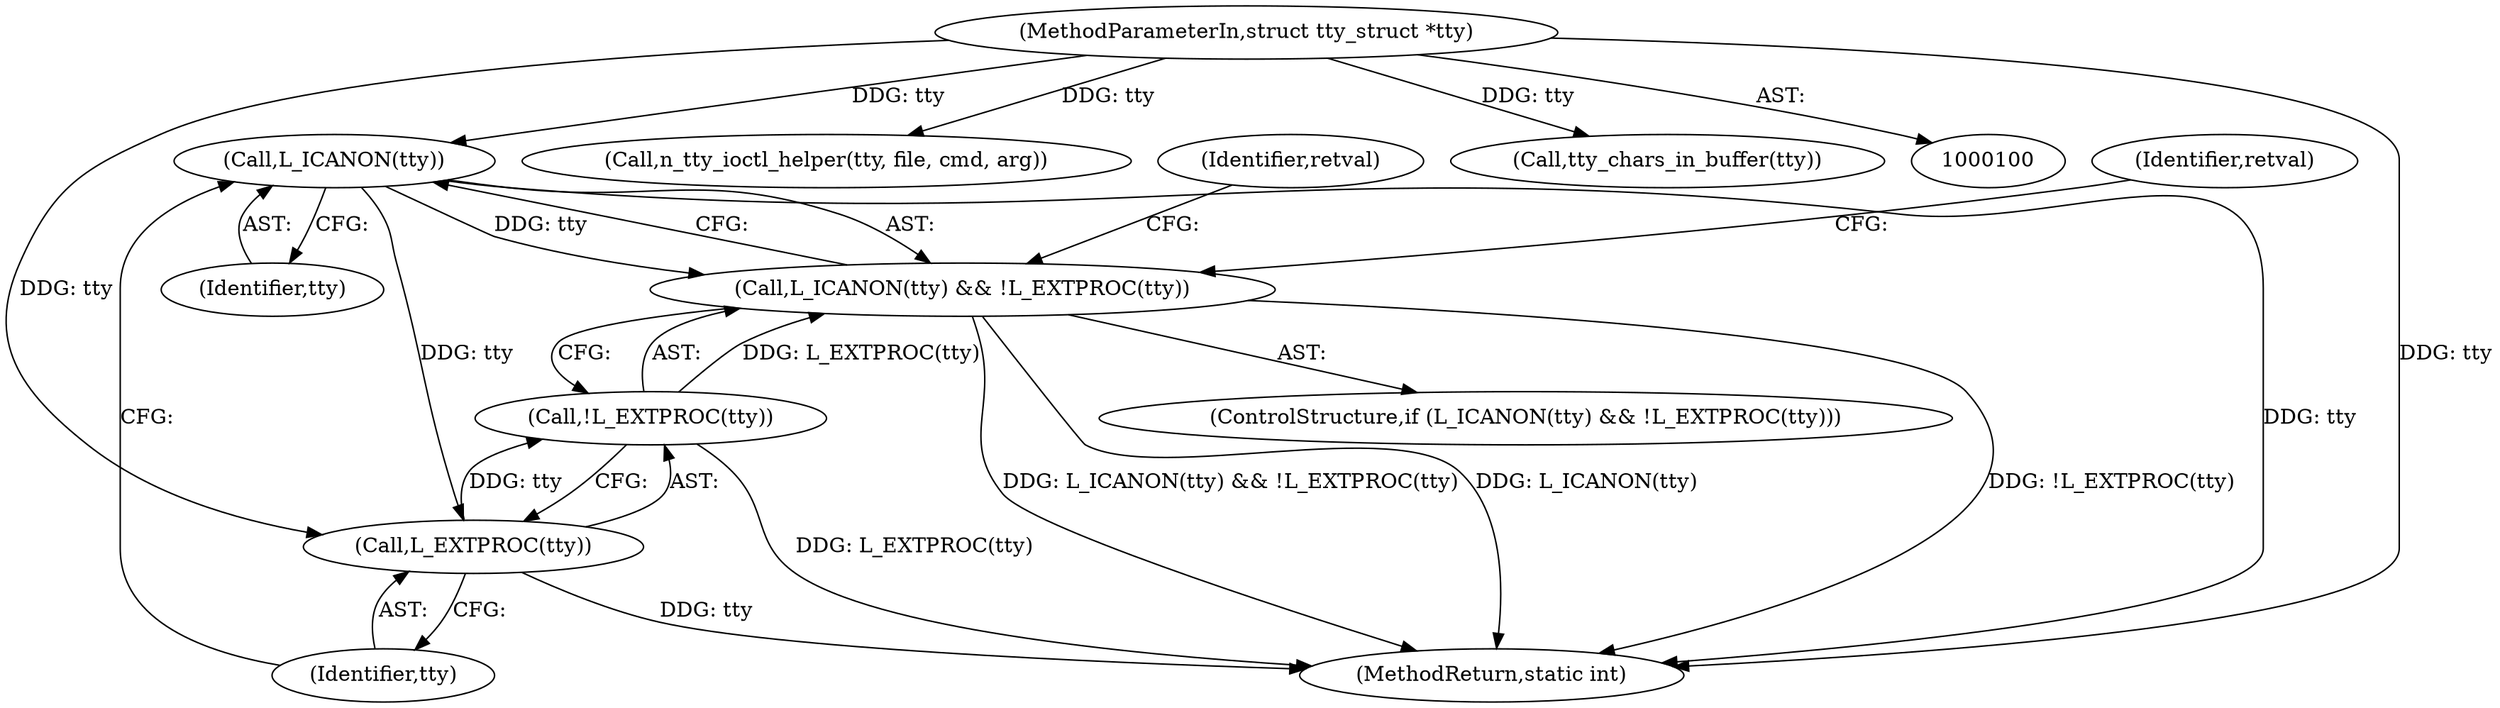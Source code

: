 digraph "0_linux_966031f340185eddd05affcf72b740549f056348@pointer" {
"1000132" [label="(Call,L_ICANON(tty))"];
"1000101" [label="(MethodParameterIn,struct tty_struct *tty)"];
"1000131" [label="(Call,L_ICANON(tty) && !L_EXTPROC(tty))"];
"1000135" [label="(Call,L_EXTPROC(tty))"];
"1000134" [label="(Call,!L_EXTPROC(tty))"];
"1000135" [label="(Call,L_EXTPROC(tty))"];
"1000101" [label="(MethodParameterIn,struct tty_struct *tty)"];
"1000131" [label="(Call,L_ICANON(tty) && !L_EXTPROC(tty))"];
"1000138" [label="(Identifier,retval)"];
"1000133" [label="(Identifier,tty)"];
"1000143" [label="(Identifier,retval)"];
"1000136" [label="(Identifier,tty)"];
"1000130" [label="(ControlStructure,if (L_ICANON(tty) && !L_EXTPROC(tty)))"];
"1000159" [label="(Call,n_tty_ioctl_helper(tty, file, cmd, arg))"];
"1000164" [label="(MethodReturn,static int)"];
"1000134" [label="(Call,!L_EXTPROC(tty))"];
"1000132" [label="(Call,L_ICANON(tty))"];
"1000119" [label="(Call,tty_chars_in_buffer(tty))"];
"1000132" -> "1000131"  [label="AST: "];
"1000132" -> "1000133"  [label="CFG: "];
"1000133" -> "1000132"  [label="AST: "];
"1000136" -> "1000132"  [label="CFG: "];
"1000131" -> "1000132"  [label="CFG: "];
"1000132" -> "1000164"  [label="DDG: tty"];
"1000132" -> "1000131"  [label="DDG: tty"];
"1000101" -> "1000132"  [label="DDG: tty"];
"1000132" -> "1000135"  [label="DDG: tty"];
"1000101" -> "1000100"  [label="AST: "];
"1000101" -> "1000164"  [label="DDG: tty"];
"1000101" -> "1000119"  [label="DDG: tty"];
"1000101" -> "1000135"  [label="DDG: tty"];
"1000101" -> "1000159"  [label="DDG: tty"];
"1000131" -> "1000130"  [label="AST: "];
"1000131" -> "1000134"  [label="CFG: "];
"1000134" -> "1000131"  [label="AST: "];
"1000138" -> "1000131"  [label="CFG: "];
"1000143" -> "1000131"  [label="CFG: "];
"1000131" -> "1000164"  [label="DDG: L_ICANON(tty) && !L_EXTPROC(tty)"];
"1000131" -> "1000164"  [label="DDG: L_ICANON(tty)"];
"1000131" -> "1000164"  [label="DDG: !L_EXTPROC(tty)"];
"1000134" -> "1000131"  [label="DDG: L_EXTPROC(tty)"];
"1000135" -> "1000134"  [label="AST: "];
"1000135" -> "1000136"  [label="CFG: "];
"1000136" -> "1000135"  [label="AST: "];
"1000134" -> "1000135"  [label="CFG: "];
"1000135" -> "1000164"  [label="DDG: tty"];
"1000135" -> "1000134"  [label="DDG: tty"];
"1000134" -> "1000164"  [label="DDG: L_EXTPROC(tty)"];
}

